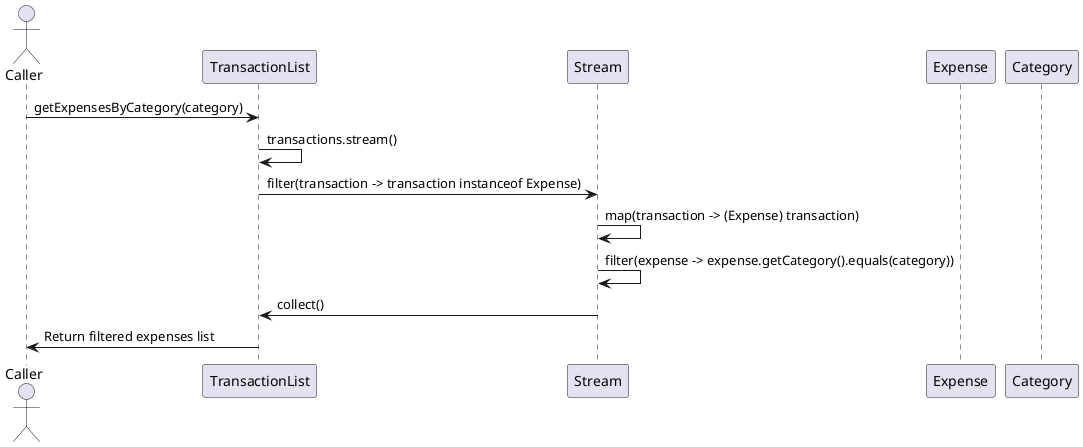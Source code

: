 @startuml
actor Caller
participant "TransactionList" as TL
participant "Stream" as Stream
participant "Expense" as Expense
participant "Category" as Category

Caller -> TL : getExpensesByCategory(category)
TL -> TL : transactions.stream()
TL -> Stream : filter(transaction -> transaction instanceof Expense)
Stream -> Stream : map(transaction -> (Expense) transaction)
Stream -> Stream : filter(expense -> expense.getCategory().equals(category))
Stream -> TL : collect()
TL -> Caller : Return filtered expenses list
@enduml
